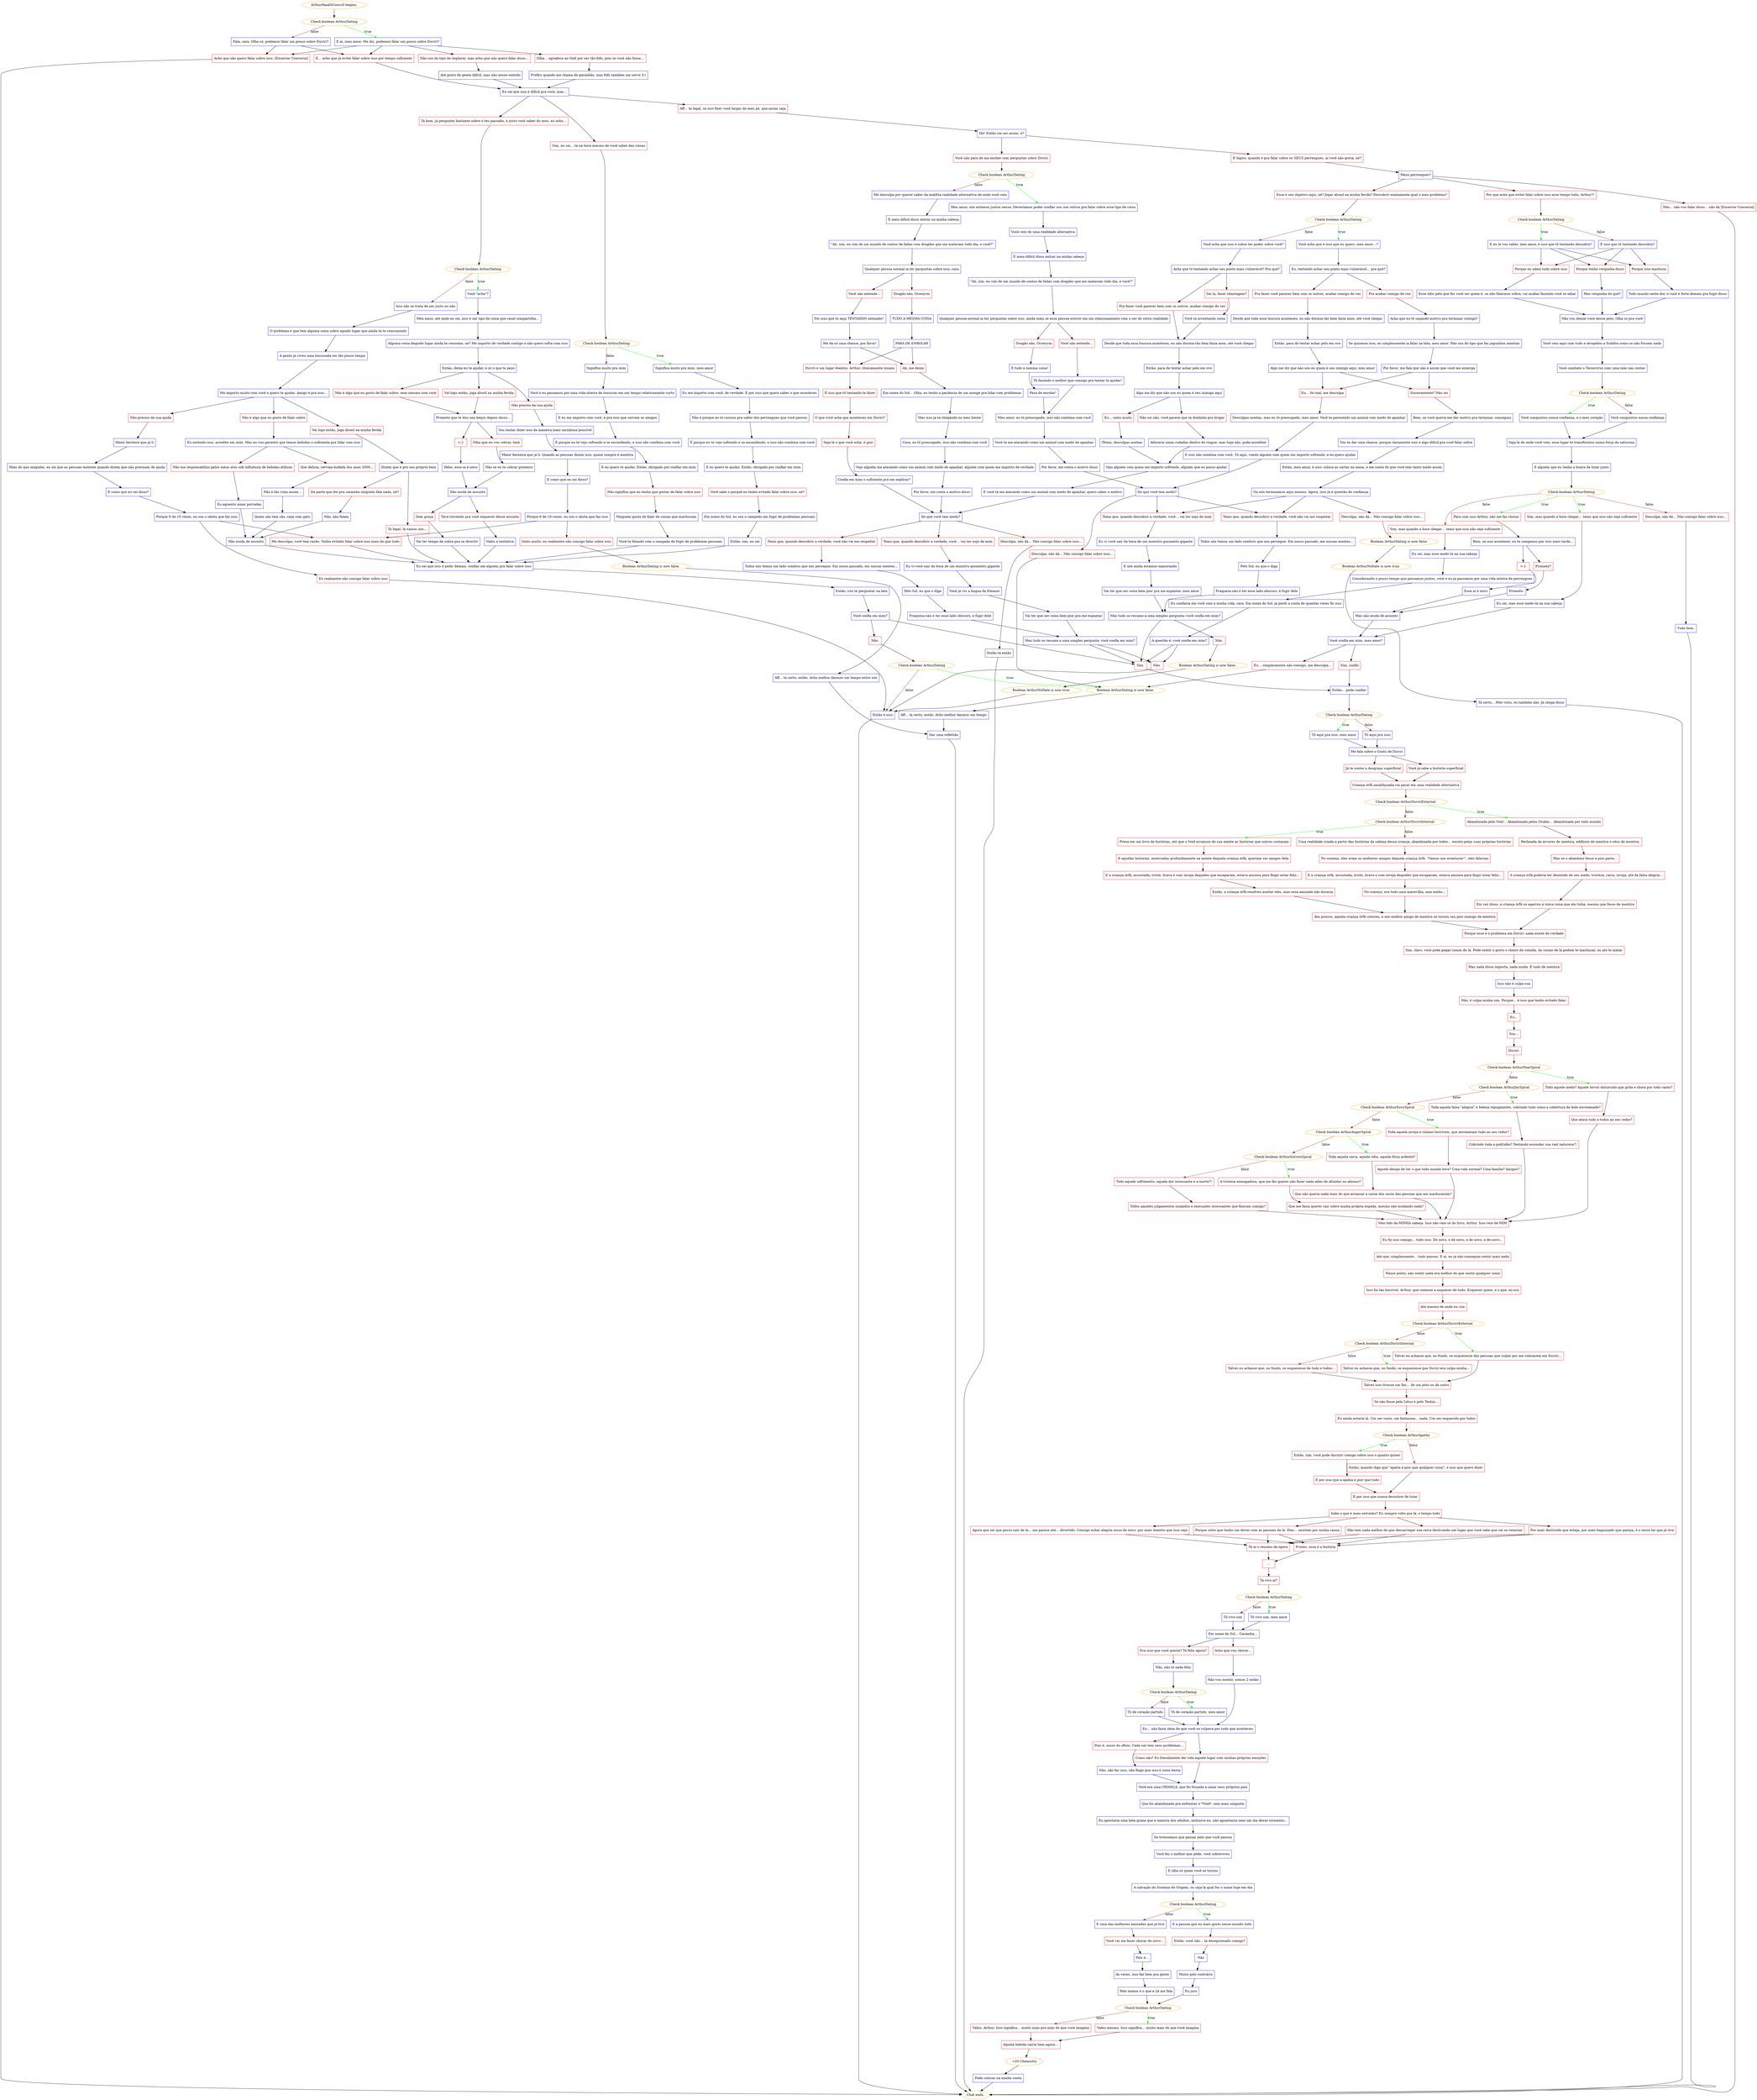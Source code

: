 digraph {
	"ArthurRank5Convo5 begins." [color=orange];
		"ArthurRank5Convo5 begins." -> j4106800456;
	j4106800456 [label="Check boolean ArthurDating",color=orange];
		j4106800456 -> j4061341788 [label=true,color=green];
		j4106800456 -> j3275582407 [label=false,color=brown];
	j4061341788 [label="E aí, meu amor. Me diz, podemos falar um pouco sobre Duviri?",shape=box,color=blue];
		j4061341788 -> j2344200762;
		j4061341788 -> j3847423964;
		j4061341788 -> j2890068727;
		j4061341788 -> j3878221442;
	j3275582407 [label="Fala, cara. Olha só, podemos falar um pouco sobre Duviri?",shape=box,color=blue];
		j3275582407 -> j2890068727;
		j3275582407 -> j3878221442;
	j2344200762 [label="Olha… agradece ao Void por ser tão fofo, pois se você não fosse…",shape=box,color=red];
		j2344200762 -> j1269011792;
	j3847423964 [label="Não sou do tipo de implorar, mas acho que não quero falar disso…",shape=box,color=red];
		j3847423964 -> j826678330;
	j2890068727 [label="É… acho que já evitei falar sobre isso por tempo suficiente",shape=box,color=red];
		j2890068727 -> j2243008376;
	j3878221442 [label="Acho que não quero falar sobre isso. [Encerrar Conversa]",shape=box,color=red];
		j3878221442 -> "Chat ends.";
	j1269011792 [label="Prefiro quando me chama de garanhão, mas fofo também me serve 3:)",shape=box,color=blue];
		j1269011792 -> j2243008376;
	j826678330 [label="Até gosto de gente difícil, mas não nesse sentido",shape=box,color=blue];
		j826678330 -> j2243008376;
	j2243008376 [label="Eu sei que isso é difícil pra você, mas…",shape=box,color=blue];
		j2243008376 -> j3315616751;
		j2243008376 -> j1135001306;
		j2243008376 -> j3000052119;
	"Chat ends." [color=orange];
	j3315616751 [label="Sim, eu sei… tá na hora mesmo de você saber das coisas",shape=box,color=red];
		j3315616751 -> j813636759;
	j1135001306 [label="Tá bom, já perguntei bastante sobre o teu passado, é justo você saber do meu, eu acho…",shape=box,color=red];
		j1135001306 -> j2816300089;
	j3000052119 [label="Aff… tá legal, se isso fizer você largar do meu pé, que assim seja",shape=box,color=red];
		j3000052119 -> j3153151264;
	j813636759 [label="Check boolean ArthurDating",color=orange];
		j813636759 -> j404516973 [label=true,color=green];
		j813636759 -> j3891277489 [label=false,color=brown];
	j2816300089 [label="Check boolean ArthurDating",color=orange];
		j2816300089 -> j2347142675 [label=true,color=green];
		j2816300089 -> j800262881 [label=false,color=brown];
	j3153151264 [label="Há! Então vai ser assim, é?",shape=box,color=blue];
		j3153151264 -> j3006155694;
		j3153151264 -> j1665612332;
	j404516973 [label="Significa muito pra mim, meu amor",shape=box,color=blue];
		j404516973 -> j168944925;
	j3891277489 [label="Significa muito pra mim",shape=box,color=blue];
		j3891277489 -> j2160478427;
	j2347142675 [label="Você \"acha\"?",shape=box,color=blue];
		j2347142675 -> j3629001577;
	j800262881 [label="Isso não se trata de ser justo ou não",shape=box,color=blue];
		j800262881 -> j2767204055;
	j3006155694 [label="Você não para de me encher com perguntas sobre Duviri",shape=box,color=red];
		j3006155694 -> j4256743418;
	j1665612332 [label="É lógico, quando é pra falar sobre os SEUS perrengues, aí você não gosta, né?",shape=box,color=red];
		j1665612332 -> j78949070;
	j168944925 [label="Eu me importo com você, de verdade. É por isso que quero saber o que aconteceu",shape=box,color=blue];
		j168944925 -> j2076599280;
	j2160478427 [label="Você e eu passamos por uma vida inteira de loucuras em um tempo relativamente curto",shape=box,color=blue];
		j2160478427 -> j1916143933;
	j3629001577 [label="Meu amor, até onde eu sei, isso é um tipo de coisa que casal compartilha…",shape=box,color=blue];
		j3629001577 -> j364880169;
	j2767204055 [label="O problema é que tem alguma coisa sobre aquele lugar que ainda tá te consumindo",shape=box,color=blue];
		j2767204055 -> j2050066639;
	j4256743418 [label="Check boolean ArthurDating",color=orange];
		j4256743418 -> j2686244274 [label=true,color=green];
		j4256743418 -> j1475381534 [label=false,color=brown];
	j78949070 [label="Meus perrengues?",shape=box,color=blue];
		j78949070 -> j3790129231;
		j78949070 -> j3491586099;
		j78949070 -> j1178462978;
	j2076599280 [label="Não é porque eu tô curioso pra saber dos perrengues que você passou",shape=box,color=blue];
		j2076599280 -> j2291003673;
	j1916143933 [label="E eu me importo com você, é pra isso que servem os amigos",shape=box,color=blue];
		j1916143933 -> j169417231;
	j364880169 [label="Alguma coisa daquele lugar ainda te consome, né? Me importo de verdade contigo e não quero sofra com isso",shape=box,color=blue];
		j364880169 -> j3514938103;
	j2050066639 [label="A gente já viveu uma loucurada em tão pouco tempo",shape=box,color=blue];
		j2050066639 -> j3879623631;
	j2686244274 [label="Meu amor, nós estamos juntos nessa. Deveríamos poder confiar uns nos outros pra falar sobre esse tipo de coisa",shape=box,color=blue];
		j2686244274 -> j3343257240;
	j1475381534 [label="Me desculpa por querer saber da maldita realidade alternativa de onde você veio",shape=box,color=blue];
		j1475381534 -> j3657579035;
	j3790129231 [label="Esse é seu objetivo aqui, né? Jogar álcool na minha ferida? Descobrir exatamente qual o meu problema?",shape=box,color=red];
		j3790129231 -> j1328464596;
	j3491586099 [label="Por que acha que evitei falar sobre isso esse tempo todo, Arthur?!",shape=box,color=red];
		j3491586099 -> j681698609;
	j1178462978 [label="Não… não vou falar disso… não dá [Encerrar Conversa]",shape=box,color=red];
		j1178462978 -> "Chat ends.";
	j2291003673 [label="É porque eu te vejo sofrendo e se escondendo, e isso não combina com você",shape=box,color=blue];
		j2291003673 -> j2825052820;
	j169417231 [label="É porque eu te vejo sofrendo e se escondendo, e isso não combina com você",shape=box,color=blue];
		j169417231 -> j457162694;
	j3514938103 [label="Então, deixa eu te ajudar, é só o que te peço",shape=box,color=blue];
		j3514938103 -> j2951261882;
		j3514938103 -> j718204297;
		j3514938103 -> j1308352692;
	j3879623631 [label="Me importo muito com você e quero te ajudar. Amigo é pra isso…",shape=box,color=blue];
		j3879623631 -> j1819968718;
		j3879623631 -> j91046408;
		j3879623631 -> j1417063248;
	j3343257240 [label="Você veio de uma realidade alternativa",shape=box,color=blue];
		j3343257240 -> j4016877873;
	j3657579035 [label="É meio difícil disso entrar na minha cabeça",shape=box,color=blue];
		j3657579035 -> j3186101473;
	j1328464596 [label="Check boolean ArthurDating",color=orange];
		j1328464596 -> j3242021250 [label=true,color=green];
		j1328464596 -> j3476234818 [label=false,color=brown];
	j681698609 [label="Check boolean ArthurDating",color=orange];
		j681698609 -> j2021358433 [label=true,color=green];
		j681698609 -> j3821356915 [label=false,color=brown];
	j2825052820 [label="E eu quero te ajudar. Então, obrigado por confiar em mim",shape=box,color=blue];
		j2825052820 -> j1456614741;
	j457162694 [label="E eu quero te ajudar. Então, obrigado por confiar em mim",shape=box,color=blue];
		j457162694 -> j2159709336;
	j2951261882 [label="Não preciso da sua ajuda",shape=box,color=red];
		j2951261882 -> j4008788436;
	j718204297 [label="Não é algo que eu gosto de falar sobre, nem mesmo com você",shape=box,color=red];
		j718204297 -> j742735522;
	j1308352692 [label="Vai logo então, joga álcool na minha ferida",shape=box,color=red];
		j1308352692 -> j742735522;
	j1819968718 [label="Não é algo que eu gosto de falar sobre",shape=box,color=red];
		j1819968718 -> j1221945525;
	j91046408 [label="Vai logo então, joga álcool na minha ferida",shape=box,color=red];
		j91046408 -> j3500986609;
	j1417063248 [label="Não preciso da sua ajuda",shape=box,color=red];
		j1417063248 -> j2496532055;
	j4016877873 [label="É meio difícil disso entrar na minha cabeça",shape=box,color=blue];
		j4016877873 -> j134046007;
	j3186101473 [label="\"Ah, sim, eu vim de um mundo de contos de fadas com dragões que me matavam todo dia, e você?\"",shape=box,color=blue];
		j3186101473 -> j3983144619;
	j3242021250 [label="Você acha que é isso que eu quero, meu amor…?",shape=box,color=blue];
		j3242021250 -> j898933469;
	j3476234818 [label="Você acha que isso é sobre ter poder sobre você?",shape=box,color=blue];
		j3476234818 -> j275252648;
	j2021358433 [label="E eu lá vou saber, meu amor, é isso que tô tentando descobrir!",shape=box,color=blue];
		j2021358433 -> j818730984;
		j2021358433 -> j3927641534;
		j2021358433 -> j3397218544;
	j3821356915 [label="É isso que tô tentando descobrir!",shape=box,color=blue];
		j3821356915 -> j818730984;
		j3821356915 -> j3927641534;
		j3821356915 -> j3397218544;
	j1456614741 [label="Você sabe o porquê eu tenho evitado falar sobre isso, né?",shape=box,color=red];
		j1456614741 -> j31432873;
	j2159709336 [label="Não significa que eu tenha que gostar de falar sobre isso",shape=box,color=red];
		j2159709336 -> j1308440003;
	j4008788436 [label="Vou tentar dizer isso da maneira mais carinhosa possível",shape=box,color=blue];
		j4008788436 -> j121451077;
	j742735522 [label="Prometo que te dou uns beijos depois disso…",shape=box,color=blue];
		j742735522 -> j1590014526;
		j742735522 -> j952236862;
	j1221945525 [label="Eu entendo isso, acredite em mim. Mas eu vou garantir que temos bebidas o suficiente pra lidar com isso",shape=box,color=blue];
		j1221945525 -> j781322273;
		j1221945525 -> j2173267247;
	j3500986609 [label="Dizem que é pro seu próprio bem",shape=box,color=blue];
		j3500986609 -> j3587097033;
		j3500986609 -> j1329740759;
	j2496532055 [label="Maior besteira que já li",shape=box,color=blue];
		j2496532055 -> j307096504;
	j134046007 [label="\"Ah, sim, eu vim de um mundo de contos de fadas com dragões que me matavam todo dia, e você?\"",shape=box,color=blue];
		j134046007 -> j476347912;
	j3983144619 [label="Qualquer pessoa normal ia ter perguntas sobre isso, cara",shape=box,color=blue];
		j3983144619 -> j1998401264;
		j3983144619 -> j2078499801;
	j898933469 [label="Eu, tentando achar seu ponto mais vulnerável… pra quê?",shape=box,color=blue];
		j898933469 -> j481192573;
		j898933469 -> j2842398383;
	j275252648 [label="Acha que tô tentando achar seu ponto mais vulnerável? Pra quê?",shape=box,color=blue];
		j275252648 -> j3529717954;
		j275252648 -> j3488965566;
	j818730984 [label="Porque tenho vergonha disso",shape=box,color=red];
		j818730984 -> j117124229;
	j3927641534 [label="Porque isso machuca",shape=box,color=red];
		j3927641534 -> j3814024180;
	j3397218544 [label="Porque eu odeio tudo sobre isso",shape=box,color=red];
		j3397218544 -> j507996755;
	j31432873 [label="Em nome do Sol, eu sou o campeão em fugir de problemas pessoais",shape=box,color=blue];
		j31432873 -> j4049943652;
	j1308440003 [label="Ninguém gosta de falar de coisas que machucam",shape=box,color=blue];
		j1308440003 -> j3150661927;
	j121451077 [label="Maior besteira que já li. Quando as pessoas dizem isso, quase sempre é mentira",shape=box,color=blue];
		j121451077 -> j436212315;
	j1590014526 [label="Olha que eu vou cobrar, hein",shape=box,color=red];
		j1590014526 -> j3686303596;
	j952236862 [label=">:}",shape=box,color=red];
		j952236862 -> j157673774;
	j781322273 [label="Que delícia, cerveja mofada dos anos 2000…",shape=box,color=red];
		j781322273 -> j1855408158;
	j2173267247 [label="Não me responsabilizo pelos meus atos sob influência de bebidas etílicas",shape=box,color=red];
		j2173267247 -> j2374518113;
	j3587097033 [label="Da parte que doí pra caramba ninguém fala nada, né?",shape=box,color=red];
		j3587097033 -> j448876576;
	j1329740759 [label="Tá legal, lá vamos nós…",shape=box,color=red];
		j1329740759 -> j296062013;
	j307096504 [label="Mais do que ninguém, eu sei que as pessoas mentem quando dizem que não precisam de ajuda",shape=box,color=blue];
		j307096504 -> j3541042300;
	j476347912 [label="Qualquer pessoa normal ia ter perguntas sobre isso, ainda mais se essa pessoa estiver em um relacionamento com o ser de outra realidade",shape=box,color=blue];
		j476347912 -> j3534057231;
		j476347912 -> j223326056;
	j1998401264 [label="Você não entende…",shape=box,color=red];
		j1998401264 -> j2213566049;
	j2078499801 [label="Dragão não, Orowyrm",shape=box,color=red];
		j2078499801 -> j3952029859;
	j481192573 [label="Pra fazer você parecer bem com os outros, acabar comigo de vez",shape=box,color=red];
		j481192573 -> j835684689;
	j2842398383 [label="Pra acabar comigo de vez",shape=box,color=red];
		j2842398383 -> j1452492711;
	j3529717954 [label="Pra fazer você parecer bem com os outros, acabar comigo de vez",shape=box,color=red];
		j3529717954 -> j4246084117;
	j3488965566 [label="Sei la, fazer chantagem?",shape=box,color=red];
		j3488965566 -> j1199947097;
	j117124229 [label="Mas vergonha do quê?",shape=box,color=blue];
		j117124229 -> j2804248228;
	j3814024180 [label="Todo mundo sente dor, e você é forte demais pra fugir disso",shape=box,color=blue];
		j3814024180 -> j2804248228;
	j507996755 [label="Esse ódio pelo que fez você ser quem é, se não falarmos sobre, vai acabar fazendo você se odiar",shape=box,color=blue];
		j507996755 -> j2804248228;
	j4049943652 [label="Então, sim, eu sei",shape=box,color=blue];
		j4049943652 -> j296062013;
	j3150661927 [label="Você tá falando com o campeão de fugir de problemas pessoais",shape=box,color=blue];
		j3150661927 -> j296062013;
	j436212315 [label="E como que eu sei disso?",shape=box,color=blue];
		j436212315 -> j4268445631;
	j3686303596 [label="Não se eu te cobrar primeiro",shape=box,color=blue];
		j3686303596 -> j2227707195;
	j157673774 [label="Hehe, esse aí é novo",shape=box,color=blue];
		j157673774 -> j2227707195;
	j1855408158 [label="Não é tão ruim assim…",shape=box,color=blue];
		j1855408158 -> j3960612200;
	j2374518113 [label="Eu aguento umas porradas",shape=box,color=blue];
		j2374518113 -> j2114372293;
	j448876576 [label="Não, não falam",shape=box,color=blue];
		j448876576 -> j2114372293;
	j296062013 [label="Eu sei que isso é pedir demais, confiar em alguém pra falar sobre isso",shape=box,color=blue];
		j296062013 -> j3426940865;
	j3541042300 [label="E como que eu sei disso?",shape=box,color=blue];
		j3541042300 -> j2495422199;
	j3534057231 [label="Você não entende…",shape=box,color=red];
		j3534057231 -> j3994819257;
	j223326056 [label="Dragão não, Orowyrm",shape=box,color=red];
		j223326056 -> j3381869102;
	j2213566049 [label="Por isso que tô aqui TENTANDO entender!",shape=box,color=blue];
		j2213566049 -> j2401922133;
	j3952029859 [label="TUDO A MESMA COISA",shape=box,color=blue];
		j3952029859 -> j2418930221;
	j835684689 [label="Desde que toda essa loucura aconteceu, eu não dormia tão bem fazia anos, até você chegar",shape=box,color=blue];
		j835684689 -> j2683829858;
	j1452492711 [label="Acha que eu tô caçando motivo pra terminar contigo?",shape=box,color=blue];
		j1452492711 -> j2712472860;
	j4246084117 [label="Desde que toda essa loucura aconteceu, eu não dormia tão bem fazia anos, até você chegar",shape=box,color=blue];
		j4246084117 -> j3264632585;
	j1199947097 [label="Você tá inventando coisa",shape=box,color=blue];
		j1199947097 -> j4246084117;
	j2804248228 [label="Não vou deixar você desse jeito. Olha só pra você",shape=box,color=blue];
		j2804248228 -> j2581535848;
	j4268445631 [label="Porque 9 de 10 vezes, eu sou o idiota que faz isso",shape=box,color=blue];
		j4268445631 -> j1374234597;
		j4268445631 -> j822580706;
	j2227707195 [label="Não muda de assunto",shape=box,color=blue];
		j2227707195 -> j2451996041;
		j2227707195 -> j4014374951;
	j3960612200 [label="Quem não tem cão, caça com gato",shape=box,color=blue];
		j3960612200 -> j2114372293;
	j2114372293 [label="Não muda de assunto",shape=box,color=blue];
		j2114372293 -> j296062013;
	j3426940865 [label="Então, vou te perguntar na lata",shape=box,color=blue];
		j3426940865 -> j3904880808;
	j2495422199 [label="Porque 9 de 10 vezes, eu sou o idiota que faz isso",shape=box,color=blue];
		j2495422199 -> j1374234597;
		j2495422199 -> j180667226;
	j3994819257 [label="Tô fazendo o melhor que consigo pra tentar te ajudar!",shape=box,color=blue];
		j3994819257 -> j366560045;
	j3381869102 [label="É tudo a mesma coisa!",shape=box,color=blue];
		j3381869102 -> j813771043;
	j2401922133 [label="Me dá só uma chance, por favor!",shape=box,color=blue];
		j2401922133 -> j1016350053;
		j2401922133 -> j2941560297;
	j2418930221 [label="PARA DE ENROLAR",shape=box,color=blue];
		j2418930221 -> j1016350053;
		j2418930221 -> j2941560297;
	j2683829858 [label="Então, para de tentar achar pelo em ovo",shape=box,color=blue];
		j2683829858 -> j2561011464;
	j2712472860 [label="Se quisesse isso, eu simplesmente ia falar na lata, meu amor. Não sou do tipo que faz joguinhos mentais",shape=box,color=blue];
		j2712472860 -> j1194294814;
	j3264632585 [label="Então, para de tentar achar pelo em ovo",shape=box,color=blue];
		j3264632585 -> j1483849762;
	j2581535848 [label="Você veio aqui com tudo e atropelou a Scaldra como se não fossem nada",shape=box,color=blue];
		j2581535848 -> j3466952456;
	j1374234597 [label="Me desculpa, você tem razão. Tenho evitado falar sobre isso mais do que tudo",shape=box,color=red];
		j1374234597 -> j296062013;
	j822580706 [label="Sinto muito, eu realmente não consigo falar sobre isso",shape=box,color=red];
		j822580706 -> j284882906;
	j2451996041 [label="Sem graça",shape=box,color=red];
		j2451996041 -> j4193843098;
	j4014374951 [label="Tava torcendo pra você esquecer desse assunto",shape=box,color=red];
		j4014374951 -> j737577781;
	j3904880808 [label="Você confia em mim?",shape=box,color=blue];
		j3904880808 -> j2909505120;
		j3904880808 -> j412676502;
	j180667226 [label="Eu realmente não consigo falar sobre isso",shape=box,color=red];
		j180667226 -> j2016061700;
	j366560045 [label="Meu amor, eu tô preocupado, isso não combina com você",shape=box,color=blue];
		j366560045 -> j3172963369;
	j813771043 [label="Para de enrolar!",shape=box,color=blue];
		j813771043 -> j366560045;
	j1016350053 [label="Duviri é um lugar doentio, Arthur, clinicamente insano",shape=box,color=red];
		j1016350053 -> j1093626146;
	j2941560297 [label="Ah, me deixa",shape=box,color=red];
		j2941560297 -> j1393794433;
	j2561011464 [label="Algo me diz que não sou eu quem é seu inimigo aqui, meu amor",shape=box,color=blue];
		j2561011464 -> j647841643;
		j2561011464 -> j4049470700;
	j1194294814 [label="Por favor, me fala que não é assim que você me enxerga",shape=box,color=blue];
		j1194294814 -> j647841643;
		j1194294814 -> j4049470700;
	j1483849762 [label="Algo me diz que não sou eu quem é seu inimigo aqui",shape=box,color=blue];
		j1483849762 -> j1931164874;
		j1483849762 -> j1618861843;
	j3466952456 [label="Você combate o Tecnovírus com uma mão nas costas",shape=box,color=blue];
		j3466952456 -> j3874916649;
	j284882906 [label="Boolean ArthurDating is now false.",color=orange];
		j284882906 -> j1508011962;
	j4193843098 [label="Vai ter tempo de sobra pra se divertir",shape=box,color=blue];
		j4193843098 -> j296062013;
	j737577781 [label="Valeu a tentativa",shape=box,color=blue];
		j737577781 -> j296062013;
	j2909505120 [label="Sim.",shape=box,color=red];
		j2909505120 -> j4292973044;
	j412676502 [label="Não.",shape=box,color=red];
		j412676502 -> j756413796;
	j2016061700 [label="Então é isso",shape=box,color=blue];
		j2016061700 -> "Chat ends.";
	j3172963369 [label="Você tá me atacando como um animal com medo de apanhar",shape=box,color=blue];
		j3172963369 -> j2224416031;
	j1093626146 [label="É isso que tô tentando te dizer",shape=box,color=red];
		j1093626146 -> j128324603;
	j1393794433 [label="Em nome do Sol… Olha, eu tenho a paciência de um monge pra lidar com problemas",shape=box,color=blue];
		j1393794433 -> j3663384414;
	j647841643 [label="Eu… foi mal, me desculpa",shape=box,color=red];
		j647841643 -> j978701193;
	j4049470700 [label="Sinceramente? Não sei",shape=box,color=red];
		j4049470700 -> j1931799314;
	j1931164874 [label="Eu… sinto muito",shape=box,color=red];
		j1931164874 -> j3312263421;
	j1618861843 [label="Não sei não, você parece que tá doidinho pra brigar",shape=box,color=red];
		j1618861843 -> j1761147049;
	j3874916649 [label="Check boolean ArthurDating",color=orange];
		j3874916649 -> j3706809615 [label=true,color=green];
		j3874916649 -> j3027846168 [label=false,color=brown];
	j1508011962 [label="Aff… tá certo, então. Acho melhor darmos um tempo entre nós",shape=box,color=blue];
		j1508011962 -> j834761080;
	j4292973044 [label="Então… pode confiar",shape=box,color=blue];
		j4292973044 -> j2112843565;
	j756413796 [label="Check boolean ArthurDating",color=orange];
		j756413796 -> j666939444 [label=true,color=green];
		j756413796 -> j2016061700 [label=false,color=brown];
	j2224416031 [label="Por favor, me conta o motivo disso",shape=box,color=blue];
		j2224416031 -> j1894782926;
	j128324603 [label="O que você acha que aconteceu em Duviri?",shape=box,color=red];
		j128324603 -> j1582207470;
	j3663384414 [label="Mas isso já tá chegando no meu limite",shape=box,color=blue];
		j3663384414 -> j2547618404;
	j978701193 [label="Desculpas aceitas, mas eu tô preocupado, meu amor. Você tá parecendo um animal com medo de apanhar",shape=box,color=blue];
		j978701193 -> j2722218567;
	j1931799314 [label="Bem, se você queria me dar motivo pra terminar, conseguiu",shape=box,color=blue];
		j1931799314 -> j2284231911;
	j3312263421 [label="Ótimo, desculpas aceitas",shape=box,color=blue];
		j3312263421 -> j3227959391;
	j1761147049 [label="Adoraria umas rodadas dentro do ringue, mas hoje não, pode acreditar",shape=box,color=blue];
		j1761147049 -> j3227959391;
	j3706809615 [label="Você conquistou nossa confiança, e o meu coração",shape=box,color=blue];
		j3706809615 -> j4206542145;
	j3027846168 [label="Você conquistou nossa confiança",shape=box,color=blue];
		j3027846168 -> j4206542145;
	j834761080 [label="Dar uma refletida",shape=box,color=blue];
		j834761080 -> "Chat ends.";
	j2112843565 [label="Check boolean ArthurDating",color=orange];
		j2112843565 -> j1580894483 [label=true,color=green];
		j2112843565 -> j3925726868 [label=false,color=brown];
	j666939444 [label="Boolean ArthurDating is now false.",color=orange];
		j666939444 -> j1855762093;
	j1894782926 [label="Do que você tem medo?",shape=box,color=blue];
		j1894782926 -> j4171147809;
		j1894782926 -> j3715544255;
		j1894782926 -> j2905605741;
	j1582207470 [label="Seja lá o que você acha, é pior",shape=box,color=red];
		j1582207470 -> j3777823556;
	j2547618404 [label="Cara, eu tô preocupado, isso não combina com você",shape=box,color=blue];
		j2547618404 -> j2345845826;
	j2722218567 [label="E isso não combina com você. Tô aqui, vendo alguém com quem me importo sofrendo, e eu quero ajudar",shape=box,color=blue];
		j2722218567 -> j1894782926;
	j2284231911 [label="Vou te dar uma chance, porque claramente isso é algo difícil pra você falar sobre",shape=box,color=blue];
		j2284231911 -> j2128839727;
	j3227959391 [label="Vejo alguém com quem me importo sofrendo, alguém que eu posso ajudar",shape=box,color=blue];
		j3227959391 -> j3770675835;
	j4206542145 [label="Seja lá de onde você veio, esse lugar te transformou numa força da natureza",shape=box,color=blue];
		j4206542145 -> j1713285234;
	j1580894483 [label="Tô aqui pra isso, meu amor",shape=box,color=blue];
		j1580894483 -> j385229073;
	j3925726868 [label="Tô aqui pra isso",shape=box,color=blue];
		j3925726868 -> j385229073;
	j1855762093 [label="Aff… tá certo, então. Acho melhor darmos um tempo",shape=box,color=blue];
		j1855762093 -> j834761080;
	j4171147809 [label="Desculpa, não dá… Não consigo falar sobre isso…",shape=box,color=red];
		j4171147809 -> j666939444;
	j3715544255 [label="Temo que, quando descobrir a verdade, você… vai ter nojo de mim",shape=box,color=red];
		j3715544255 -> j1812368876;
	j2905605741 [label="Temo que, quando descobrir a verdade, você não vai me respeitar",shape=box,color=red];
		j2905605741 -> j3684214356;
	j3777823556 [label="Confia em mim o suficiente pra me explicar?",shape=box,color=blue];
		j3777823556 -> j3198187123;
	j2345845826 [label="Vejo alguém me atacando como um animal com medo de apanhar, alguém com quem me importo de verdade",shape=box,color=blue];
		j2345845826 -> j2719320458;
	j2128839727 [label="Então, meu amor, é isso: coloca as cartas na mesa, e me conta do que você tem tanto medo assim",shape=box,color=blue];
		j2128839727 -> j3213597792;
	j3770675835 [label="E você tá me atacando como um animal com medo de apanhar, quero saber o motivo",shape=box,color=blue];
		j3770675835 -> j3198187123;
	j1713285234 [label="E alguém que eu tenho a honra de lutar junto",shape=box,color=blue];
		j1713285234 -> j303845009;
	j385229073 [label="Me fala sobre o Conto de Duviri",shape=box,color=blue];
		j385229073 -> j1637335669;
		j385229073 -> j3306292166;
	j1812368876 [label="Eu vi você sair da boca de um monstro gosmento gigante",shape=box,color=blue];
		j1812368876 -> j3811180434;
	j3684214356 [label="Todos nós temos um lado sombrio que nos persegue. Em nosso passado, em nossas mentes…",shape=box,color=blue];
		j3684214356 -> j2775895233;
	j3198187123 [label="Do que você tem medo?",shape=box,color=blue];
		j3198187123 -> j1853365222;
		j3198187123 -> j80461159;
		j3198187123 -> j4072915514;
	j2719320458 [label="Por favor, me conta o motivo disso",shape=box,color=blue];
		j2719320458 -> j3198187123;
	j3213597792 [label="Ou nós terminamos aqui mesmo. Agora, isso já é questão de confiança",shape=box,color=blue];
		j3213597792 -> j3715544255;
		j3213597792 -> j2905605741;
		j3213597792 -> j970834356;
	j303845009 [label="Check boolean ArthurDating",color=orange];
		j303845009 -> j659124954 [label=true,color=green];
		j303845009 -> j1247821521 [label=true,color=green];
		j303845009 -> j2618336014 [label=false,color=brown];
		j303845009 -> j2707787762 [label=false,color=brown];
	j1637335669 [label="Você já sabe a história superficial",shape=box,color=red];
		j1637335669 -> j2147131598;
	j3306292166 [label="Já te contei a desgraça superficial",shape=box,color=red];
		j3306292166 -> j2147131598;
	j3811180434 [label="E nós ainda estamos namorando",shape=box,color=blue];
		j3811180434 -> j4171436034;
	j2775895233 [label="Pelo Sol, eu que o diga",shape=box,color=blue];
		j2775895233 -> j1753781340;
	j1853365222 [label="Temo que, quando descobrir a verdade, você… vai ter nojo de mim",shape=box,color=red];
		j1853365222 -> j2734759349;
	j80461159 [label="Temo que, quando descobrir a verdade, você não vai me respeitar",shape=box,color=red];
		j80461159 -> j1056600170;
	j4072915514 [label="Desculpa, não dá… Não consigo falar sobre isso…",shape=box,color=red];
		j4072915514 -> j2100994444;
	j970834356 [label="Desculpa, não dá… Não consigo falar sobre isso…",shape=box,color=red];
		j970834356 -> j49046785;
	j659124954 [label="Para com isso Arthur, não me faz chorar",shape=box,color=red];
		j659124954 -> j1766581226;
	j1247821521 [label="Sim, mas quando a hora chegar… temo que isso não seja suficiente",shape=box,color=red];
		j1247821521 -> j2496175377;
	j2618336014 [label="Sim, mas quando a hora chegar… temo que isso não seja suficiente",shape=box,color=red];
		j2618336014 -> j1977363877;
	j2707787762 [label="Desculpa, não dá… Não consigo falar sobre isso…",shape=box,color=red];
		j2707787762 -> j876320601;
	j2147131598 [label="Criança órfã amaldiçoada vai parar em uma realidade alternativa",shape=box,color=red];
		j2147131598 -> j2721145121;
	j4171436034 [label="Vai ter que ser coisa bem pior pra me espantar, meu amor",shape=box,color=blue];
		j4171436034 -> j1785703665;
	j1753781340 [label="Fraqueza não é ter esse lado obscuro, é fugir dele",shape=box,color=blue];
		j1753781340 -> j1785703665;
	j2734759349 [label="Eu vi você sair da boca de um monstro gosmento gigante",shape=box,color=blue];
		j2734759349 -> j3506137569;
	j1056600170 [label="Todos nós temos um lado sombrio que nos persegue. Em nosso passado, em nossas mentes…",shape=box,color=blue];
		j1056600170 -> j852188456;
	j2100994444 [label="Então tá então",shape=box,color=blue];
		j2100994444 -> "Chat ends.";
	j49046785 [label="Boolean ArthurDating is now false.",color=orange];
		j49046785 -> j257932903;
	j1766581226 [label="Bem, se isso acontecer, eu te compenso por isso mais tarde…",shape=box,color=blue];
		j1766581226 -> j3073136581;
		j1766581226 -> j3987384843;
	j2496175377 [label="Eu sei, mas esse medo tá na sua cabeça",shape=box,color=blue];
		j2496175377 -> j1562812336;
	j1977363877 [label="Eu sei, mas esse medo tá na sua cabeça",shape=box,color=blue];
		j1977363877 -> j4180189208;
	j876320601 [label="Tudo bem.",shape=box,color=blue];
		j876320601 -> "Chat ends.";
	j2721145121 [label="Check boolean ArthurDuviriExternal",color=orange];
		j2721145121 -> j2551834112 [label=true,color=green];
		j2721145121 -> j2230506999 [label=false,color=brown];
	j1785703665 [label="Mas tudo se resume a uma simples pergunta: você confia em mim?",shape=box,color=blue];
		j1785703665 -> j2909505120;
		j1785703665 -> j2527941962;
	j3506137569 [label="Você já viu a língua da Eleanor",shape=box,color=blue];
		j3506137569 -> j847988568;
	j852188456 [label="Pelo Sol, eu que o diga",shape=box,color=blue];
		j852188456 -> j2038608364;
	j257932903 [label="Boolean ArthurNoDate is now true.",color=orange];
		j257932903 -> j850770276;
	j3073136581 [label="Promete?",shape=box,color=red];
		j3073136581 -> j1197383383;
	j3987384843 [label=">:}",shape=box,color=red];
		j3987384843 -> j2261177043;
	j1562812336 [label="Você confia em mim, meu amor?",shape=box,color=blue];
		j1562812336 -> j2062098026;
		j1562812336 -> j2286367560;
	j4180189208 [label="Considerando o pouco tempo que passamos juntos, você e eu já passamos por uma vida inteira de perrengues",shape=box,color=blue];
		j4180189208 -> j2242110551;
	j2551834112 [label="Abandonada pelo Void… Abandonada pelos Orokin… Abandonada por todo mundo",shape=box,color=red];
		j2551834112 -> j3688106895;
	j2230506999 [label="Check boolean ArthurDuviriInternal",color=orange];
		j2230506999 -> j3003499830 [label=true,color=green];
		j2230506999 -> j2739195430 [label=false,color=brown];
	j2527941962 [label="Não.",shape=box,color=red];
		j2527941962 -> j3134033922;
	j847988568 [label="Vai ter que ser coisa bem pior pra me espantar",shape=box,color=blue];
		j847988568 -> j3625201184;
	j2038608364 [label="Fraqueza não é ter esse lado obscuro, é fugir dele",shape=box,color=blue];
		j2038608364 -> j3625201184;
	j850770276 [label="Tá certo… Pelo visto, eu também não. Já chega disso",shape=box,color=blue];
		j850770276 -> "Chat ends.";
	j1197383383 [label="Prometo.",shape=box,color=blue];
		j1197383383 -> j2499948993;
	j2261177043 [label="Esse aí é novo",shape=box,color=blue];
		j2261177043 -> j2499948993;
	j2062098026 [label="Sim, confio",shape=box,color=red];
		j2062098026 -> j4292973044;
	j2286367560 [label="Eu… simplesmente não consigo, me desculpa…",shape=box,color=red];
		j2286367560 -> j666939444;
	j2242110551 [label="Eu confiaria em você com a minha vida, cara. Em nome do Sol, já perdi a conta de quantas vezes fiz isso",shape=box,color=blue];
		j2242110551 -> j2833593862;
	j3688106895 [label="Recheada de árvores de mentira, edifícios de mentira e céus de mentira.",shape=box,color=red];
		j3688106895 -> j1208530807;
	j3003499830 [label="Presa em um livro de histórias, até que o Void arrancou de sua mente as histórias que outros contaram",shape=box,color=red];
		j3003499830 -> j1256006901;
	j2739195430 [label="Uma realidade criada a partir das histórias da cabeça dessa criança, abandonada por todos… exceto pelas suas próprias histórias",shape=box,color=red];
		j2739195430 -> j223266638;
	j3134033922 [label="Boolean ArthurDating is now false.",color=orange];
		j3134033922 -> j3230503225;
	j3625201184 [label="Mas tudo se resume a uma simples pergunta: você confia em mim?",shape=box,color=blue];
		j3625201184 -> j2909505120;
		j3625201184 -> j3572891982;
	j2499948993 [label="Mas não muda de assunto",shape=box,color=blue];
		j2499948993 -> j1562812336;
	j2833593862 [label="A questão é: você confia em mim?",shape=box,color=blue];
		j2833593862 -> j2909505120;
		j2833593862 -> j3572891982;
	j1208530807 [label="Mas se o abandono fosse a pior parte…",shape=box,color=red];
		j1208530807 -> j2467548907;
	j1256006901 [label="E aquelas histórias, enterradas profundamente na mente daquela criança órfã, queriam ser amigos dela",shape=box,color=red];
		j1256006901 -> j4148510920;
	j223266638 [label="No começo, eles eram os melhores amigos daquela criança órfã. \"Vamos nos aventurar!\", eles falavam",shape=box,color=red];
		j223266638 -> j4251657438;
	j3230503225 [label="Boolean ArthurNoDate is now true.",color=orange];
		j3230503225 -> j2016061700;
	j3572891982 [label="Não.",shape=box,color=red];
		j3572891982 -> j2016061700;
	j2467548907 [label="A criança órfã poderia ter desistido de seu medo, tristeza, raiva, inveja, até da falsa alegria…",shape=box,color=red];
		j2467548907 -> j991846889;
	j4148510920 [label="E a criança órfã, assustada, triste, brava e com inveja daqueles que escaparam, estava ansiosa para fingir estar feliz…",shape=box,color=red];
		j4148510920 -> j1955841715;
	j4251657438 [label="E a criança órfã, assustada, triste, brava e com inveja daqueles que escaparam, estava ansiosa para fingir estar feliz…",shape=box,color=red];
		j4251657438 -> j139449051;
	j991846889 [label="Em vez disso, a criança órfã se agarrou à única coisa que ela tinha, mesmo que fosse de mentira",shape=box,color=red];
		j991846889 -> j1036451687;
	j1955841715 [label="Então, a criança órfã resolveu aceitar eles, mas essa amizade não duraria",shape=box,color=red];
		j1955841715 -> j3569035957;
	j139449051 [label="No começo, era tudo uma maravilha, mas então…",shape=box,color=red];
		j139449051 -> j3569035957;
	j1036451687 [label="Porque esse é o problema em Duviri: nada existe de verdade",shape=box,color=red];
		j1036451687 -> j419221566;
	j3569035957 [label="Aos poucos, aquela criança órfã cresceu, e seu melhor amigo de mentira se tornou seu pior inimigo de mentira",shape=box,color=red];
		j3569035957 -> j1036451687;
	j419221566 [label="Sim, claro, você pode pegar coisas de lá. Pode sentir o gosto e cheiro da comida. As coisas de lá podem te machucar, ou até te matar",shape=box,color=red];
		j419221566 -> j2103268547;
	j2103268547 [label="Mas nada disso importa, nada muda. É tudo de mentira",shape=box,color=red];
		j2103268547 -> j1244342869;
	j1244342869 [label="Isso não é culpa sua",shape=box,color=blue];
		j1244342869 -> j2495857422;
	j2495857422 [label="Não, é culpa minha sim. Porque… é isso que tenho evitado falar:",shape=box,color=red];
		j2495857422 -> j651371642;
	j651371642 [label="Eu…",shape=box,color=red];
		j651371642 -> j3378243533;
	j3378243533 [label="Sou…",shape=box,color=red];
		j3378243533 -> j4254602077;
	j4254602077 [label="Duviri.",shape=box,color=red];
		j4254602077 -> j1666063242;
	j1666063242 [label="Check boolean ArthurFearSpiral",color=orange];
		j1666063242 -> j399655822 [label=true,color=green];
		j1666063242 -> j2992951070 [label=false,color=brown];
	j399655822 [label="Todo aquele medo? Aquele terror distorcido que grita e chora por todo canto?",shape=box,color=red];
		j399655822 -> j1919292430;
	j2992951070 [label="Check boolean ArthurJoySpiral",color=orange];
		j2992951070 -> j2017586861 [label=true,color=green];
		j2992951070 -> j3235680043 [label=false,color=brown];
	j1919292430 [label="Que ataca tudo e todos ao seu redor?",shape=box,color=red];
		j1919292430 -> j4150065450;
	j2017586861 [label="Toda aquela falsa \"alegria\" e beleza repugnantes, cobrindo tudo como a cobertura de bolo envenenado?",shape=box,color=red];
		j2017586861 -> j3013733986;
	j3235680043 [label="Check boolean ArthurEnvySpiral",color=orange];
		j3235680043 -> j663370669 [label=true,color=green];
		j3235680043 -> j3433941800 [label=false,color=brown];
	j4150065450 [label="Veio tido da MINHA cabeça. Isso não veio só do livro, Arthur. Isso veio de MIM",shape=box,color=red];
		j4150065450 -> j4059029901;
	j3013733986 [label="Cobrindo toda a podridão? Tentando esconder sua real natureza?!",shape=box,color=red];
		j3013733986 -> j4150065450;
	j663370669 [label="Toda aquela inveja e ciúmes horríveis, que envenenam tudo ao seu redor?",shape=box,color=red];
		j663370669 -> j272063601;
	j3433941800 [label="Check boolean ArthurAngerSpiral",color=orange];
		j3433941800 -> j3904505163 [label=true,color=green];
		j3433941800 -> j1040532951 [label=false,color=brown];
	j4059029901 [label="Eu fiz isso comigo… tudo isso. De novo, e de novo, e de novo, e de novo…",shape=box,color=red];
		j4059029901 -> j3718673324;
	j272063601 [label="Aquele desejo de ter o que todo mundo teve? Uma vida normal? Uma família? Amigos?",shape=box,color=red];
		j272063601 -> j4150065450;
	j3904505163 [label="Toda aquela raiva, aquele ódio, aquela fúria ardente?",shape=box,color=red];
		j3904505163 -> j623130712;
	j1040532951 [label="Check boolean ArthurSorrowSpiral",color=orange];
		j1040532951 -> j473027058 [label=true,color=green];
		j1040532951 -> j4120006947 [label=false,color=brown];
	j3718673324 [label="Até que, simplesmente… tudo passou. E aí, eu já não conseguia sentir mais nada",shape=box,color=red];
		j3718673324 -> j2200832345;
	j623130712 [label="Que não queria nada mais do que arrancar a carne dos ossos das pessoas que me machucaram?",shape=box,color=red];
		j623130712 -> j4150065450;
	j473027058 [label="A tristeza esmagadora, que me fez querer não fazer nada além de afundar no abismo?",shape=box,color=red];
		j473027058 -> j2986836872;
	j4120006947 [label="Todo aquele sofrimento, aquela dor incessante e a morte?!",shape=box,color=red];
		j4120006947 -> j3468853461;
	j2200832345 [label="Nesse ponto, não sentir nada era melhor do que sentir qualquer coisa",shape=box,color=red];
		j2200832345 -> j2794559886;
	j2986836872 [label="Que me fazia querer cair sobre minha própria espada, mesmo não mudando nada?",shape=box,color=red];
		j2986836872 -> j4150065450;
	j3468853461 [label="Todos aqueles julgamentos insípidos e execuções incessantes que fizeram comigo?",shape=box,color=red];
		j3468853461 -> j4150065450;
	j2794559886 [label="Isso foi tão horrível, Arthur, que comecei a esquecer de tudo. Esquecer quem, e o que, eu era",shape=box,color=red];
		j2794559886 -> j3971466417;
	j3971466417 [label="Até mesmo de onde eu vim",shape=box,color=red];
		j3971466417 -> j563135247;
	j563135247 [label="Check boolean ArthurDuviriExternal",color=orange];
		j563135247 -> j1916993622 [label=true,color=green];
		j563135247 -> j1845441255 [label=false,color=brown];
	j1916993622 [label="Talvez eu achasse que, no fundo, se esquecesse das pessoas que culpei por me colocarem em Duviri…",shape=box,color=red];
		j1916993622 -> j2291392755;
	j1845441255 [label="Check boolean ArthurDuviriInternal",color=orange];
		j1845441255 -> j4173799336 [label=true,color=green];
		j1845441255 -> j3983115255 [label=false,color=brown];
	j2291392755 [label="Talvez isso tivesse um fim… de um jeito ou de outro",shape=box,color=red];
		j2291392755 -> j1963393833;
	j4173799336 [label="Talvez eu achasse que, no fundo, se esquecesse que Duviri era culpa minha…",shape=box,color=red];
		j4173799336 -> j2291392755;
	j3983115255 [label="Talvez eu achasse que, no fundo, se esquecesse de tudo e todos…",shape=box,color=red];
		j3983115255 -> j2291392755;
	j1963393833 [label="Se não fosse pela Lótus e pelo Teshin…",shape=box,color=red];
		j1963393833 -> j1656850566;
	j1656850566 [label="Eu ainda estaria lá. Um ser vazio, um fantasma… nada. Um ser esquecido por todos",shape=box,color=red];
		j1656850566 -> j1603886550;
	j1603886550 [label="Check boolean ArthurApathy",color=orange];
		j1603886550 -> j1878790115 [label=true,color=green];
		j1603886550 -> j1368032993 [label=false,color=brown];
	j1878790115 [label="Então, sim, você pode discutir comigo sobre isso o quanto quiser",shape=box,color=red];
		j1878790115 -> j4091102321;
	j1368032993 [label="Então, quando digo que \"apatia é pior que qualquer coisa\", é isso que quero dizer",shape=box,color=red];
		j1368032993 -> j388608343;
	j4091102321 [label="É por isso que a apatia é pior que tudo",shape=box,color=red];
		j4091102321 -> j388608343;
	j388608343 [label="É por isso que nunca desistirei de lutar",shape=box,color=red];
		j388608343 -> j2006889782;
	j2006889782 [label="Sabe o que é mais estranho? Eu sempre volto pra lá, o tempo todo",shape=box,color=red];
		j2006889782 -> j1377190378;
		j2006889782 -> j1398661410;
		j2006889782 -> j2251808294;
		j2006889782 -> j1421100530;
	j1377190378 [label="Porque sinto que tenho um dever com as pessoas de lá. Elas… existem por minha causa",shape=box,color=red];
		j1377190378 -> j386727886;
		j1377190378 -> j2650847320;
	j1398661410 [label="Por mais destruído que esteja, por mais bagunçado que pareça, é o único lar que já tive",shape=box,color=red];
		j1398661410 -> j386727886;
		j1398661410 -> j2650847320;
	j2251808294 [label="Não tem nada melhor do que descarregar sua raiva destruindo um lugar que você sabe que vai se reiniciar",shape=box,color=red];
		j2251808294 -> j2650847320;
		j2251808294 -> j386727886;
	j1421100530 [label="Agora que sei que posso sair de lá… me parece até… divertido. Consigo achar alegria nisso de novo, por mais doentio que isso seja",shape=box,color=red];
		j1421100530 -> j386727886;
		j1421100530 -> j2650847320;
	j386727886 [label="Pronto, essa é a história",shape=box,color=red];
		j386727886 -> j3136531556;
	j2650847320 [label="Tá aí o resumo da ópera",shape=box,color=red];
		j2650847320 -> j3136531556;
	j3136531556 [label="…",shape=box,color=red];
		j3136531556 -> j1183339657;
	j1183339657 [label="Tá vivo aí?",shape=box,color=red];
		j1183339657 -> j1121063144;
	j1121063144 [label="Check boolean ArthurDating",color=orange];
		j1121063144 -> j1479259963 [label=true,color=green];
		j1121063144 -> j2193634413 [label=false,color=brown];
	j1479259963 [label="Tô vivo sim, meu amor",shape=box,color=blue];
		j1479259963 -> j3119311461;
	j2193634413 [label="Tô vivo sim",shape=box,color=blue];
		j2193634413 -> j3119311461;
	j3119311461 [label="Em nome do Sol… Caramba…",shape=box,color=blue];
		j3119311461 -> j1147869262;
		j3119311461 -> j2778322113;
	j1147869262 [label="Acho que vou chorar…",shape=box,color=red];
		j1147869262 -> j162943139;
	j2778322113 [label="Era isso que você queria? Tá feliz agora?",shape=box,color=red];
		j2778322113 -> j123128294;
	j162943139 [label="Não vou mentir, somos 2 então",shape=box,color=blue];
		j162943139 -> j1172121991;
	j123128294 [label="Não, não tô nada feliz",shape=box,color=blue];
		j123128294 -> j4267258726;
	j1172121991 [label="Eu… não fazia ideia de que você se culpava por tudo que aconteceu",shape=box,color=blue];
		j1172121991 -> j3788854424;
		j1172121991 -> j363541261;
	j4267258726 [label="Check boolean ArthurDating",color=orange];
		j4267258726 -> j1323790444 [label=true,color=green];
		j4267258726 -> j897167486 [label=false,color=brown];
	j3788854424 [label="Como não? Eu literalmente dei vida àquele lugar com minhas próprias emoções",shape=box,color=red];
		j3788854424 -> j3001769024;
	j363541261 [label="Pois é, ossos do ofício. Cada um tem seus problemas…",shape=box,color=red];
		j363541261 -> j1180251952;
	j1323790444 [label="Tô de coração partido, meu amor",shape=box,color=blue];
		j1323790444 -> j1172121991;
	j897167486 [label="Tô de coração partido",shape=box,color=blue];
		j897167486 -> j1172121991;
	j3001769024 [label="Você era uma CRIANÇA, que foi forçada a caçar seus próprios pais",shape=box,color=blue];
		j3001769024 -> j2296612266;
	j1180251952 [label="Não, não faz isso, não finge que isso é coisa besta",shape=box,color=blue];
		j1180251952 -> j3001769024;
	j2296612266 [label="Que foi abandonada pra enfrentar o *Void*, sem mais ninguém",shape=box,color=blue];
		j2296612266 -> j1134871641;
	j1134871641 [label="Eu apostaria uma bela grana que a maioria dos adultos, inclusive eu, não aguentaria nem um dia desse tormento...",shape=box,color=blue];
		j1134871641 -> j759848204;
	j759848204 [label="Se tivéssemos que passar pelo que você passou",shape=box,color=blue];
		j759848204 -> j2965125703;
	j2965125703 [label="Você fez o melhor que pôde, você sobreviveu",shape=box,color=blue];
		j2965125703 -> j2825571413;
	j2825571413 [label="E olha só quem você se tornou",shape=box,color=blue];
		j2825571413 -> j3146105721;
	j3146105721 [label="A salvação do Sistema de Origem, ou seja lá qual for o nome hoje em dia",shape=box,color=blue];
		j3146105721 -> j1780017826;
	j1780017826 [label="Check boolean ArthurDating",color=orange];
		j1780017826 -> j1322239800 [label=true,color=green];
		j1780017826 -> j1490161909 [label=false,color=brown];
	j1322239800 [label="E a pessoa que eu mais gosto nesse mundo todo",shape=box,color=blue];
		j1322239800 -> j660838849;
	j1490161909 [label="E uma das melhores amizades que já tive",shape=box,color=blue];
		j1490161909 -> j898961152;
	j660838849 [label="Então, você não… tá decepcionado comigo?",shape=box,color=red];
		j660838849 -> j2600369044;
	j898961152 [label="Você vai me fazer chorar de novo…",shape=box,color=red];
		j898961152 -> j938447931;
	j2600369044 [label="Não",shape=box,color=blue];
		j2600369044 -> j1697235556;
	j938447931 [label="Pois é…",shape=box,color=blue];
		j938447931 -> j1053711287;
	j1697235556 [label="Muito pelo contrário",shape=box,color=blue];
		j1697235556 -> j3590861050;
	j1053711287 [label="Às vezes, isso faz bem pra gente",shape=box,color=blue];
		j1053711287 -> j2388692635;
	j3590861050 [label="Eu juro",shape=box,color=blue];
		j3590861050 -> j25209126;
	j2388692635 [label="Pelo menos é o que a Lê me fala",shape=box,color=blue];
		j2388692635 -> j25209126;
	j25209126 [label="Check boolean ArthurDating",color=orange];
		j25209126 -> j3477802968 [label=true,color=green];
		j25209126 -> j1843100293 [label=false,color=brown];
	j3477802968 [label="Valeu mesmo. Isso significa… muito mais do que você imagina",shape=box,color=red];
		j3477802968 -> j4210096719;
	j1843100293 [label="Valeu, Arthur. Isso significa… muito mais pra mim do que você imagina",shape=box,color=red];
		j1843100293 -> j4210096719;
	j4210096719 [label="Aquela bebida cairia bem agora…",shape=box,color=red];
		j4210096719 -> j1471540756;
	j1471540756 [label="+20 Chemistry",color=orange];
		j1471540756 -> j2815972014;
	j2815972014 [label="Pode colocar na minha conta",shape=box,color=blue];
		j2815972014 -> "Chat ends.";
}
